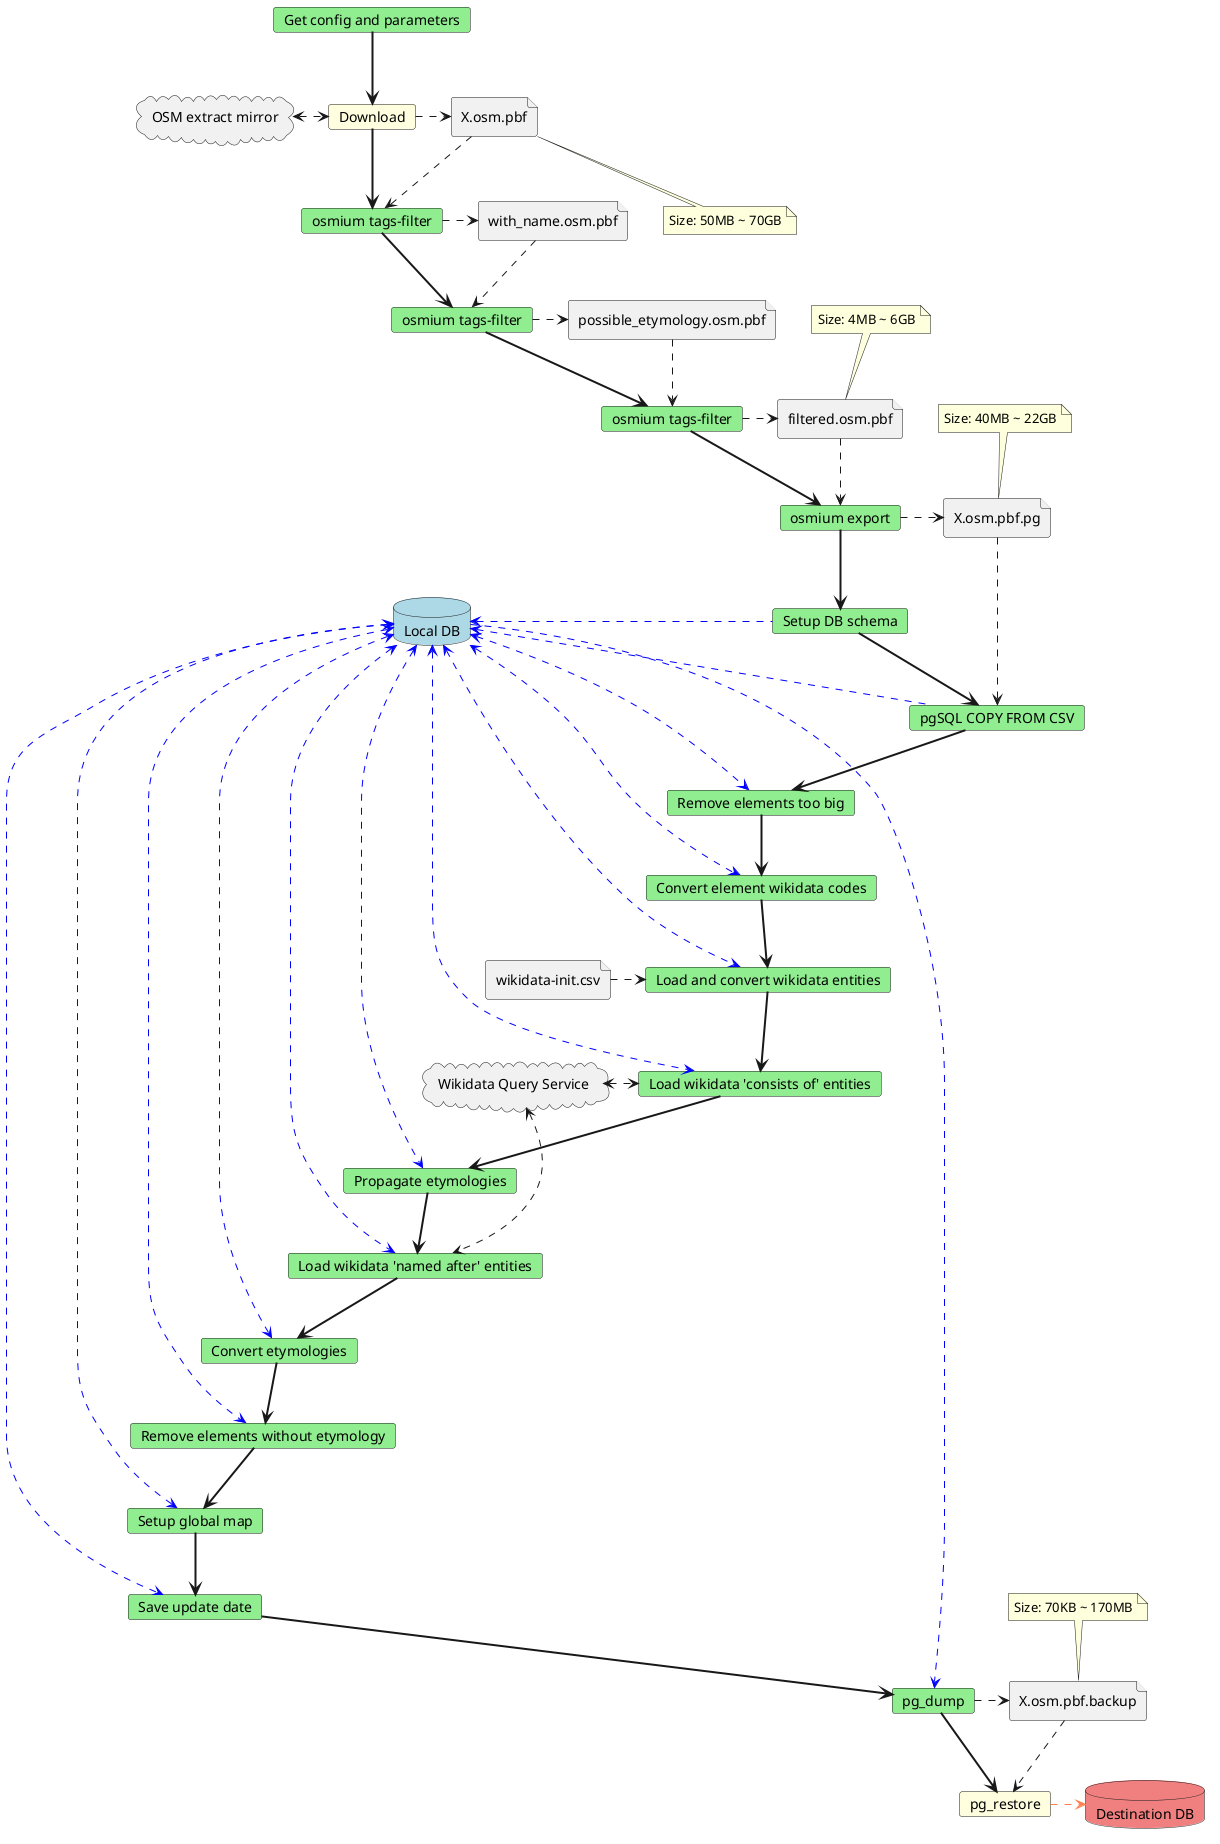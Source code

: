 @startuml db-init

card "Get config and parameters" as param #LightGreen
cloud "OSM extract mirror" as mirror
file X.osm.pbf
card Download #LightYellow
mirror <.> Download
param -[bold]-> Download
Download .> X.osm.pbf

note as xsize
  Size: 50MB ~ 70GB
end note
X.osm.pbf .. xsize

card "osmium tags-filter" as filter1 #LightGreen
file with_name.osm.pbf as file1
X.osm.pbf .> filter1
Download -[bold]-> filter1
filter1 .> file1

card "osmium tags-filter" as filter2 #LightGreen
file possible_etymology.osm.pbf as file2
file1 .> filter2
filter1 -[bold]-> filter2
filter2 .> file2

card "osmium tags-filter" as filter3 #LightGreen
file filtered.osm.pbf as file3
file2 .> filter3
filter2 -[bold]-> filter3
filter3 .> file3

note as 3size
  Size: 4MB ~ 6GB
end note
3size .. file3

card "osmium export" as export #LightGreen
file X.osm.pbf.pg as tsv
file3 .> export
filter3 -[bold]-> export
export .> tsv

note as tsvsize
  Size: 40MB ~ 22GB
end note
tsvsize .. tsv

database "Local DB" as db #LightBlue
card "Setup DB schema" as setup #LightGreen
setup .left.> db #Blue
export -[bold]-> setup

card "pgSQL COPY FROM CSV" as copy #LightGreen
tsv .> copy
setup -[bold]-> copy
copy .left.> db #Blue

card "Remove elements too big" as toobig #LightGreen
toobig <.left.> db #Blue
copy -[bold]-> toobig

card "Convert element wikidata codes" as wdcod #LightGreen
wdcod <.left.> db #Blue
toobig -[bold]-> wdcod

card "Load and convert wikidata entities" as wdent #LightGreen
file "wikidata-init.csv" as csv
csv .> wdent
wdent <.left.> db #Blue
wdcod -[bold]-> wdent

card "Load wikidata 'consists of' entities" as wdcoent #LightGreen
cloud "Wikidata Query Service" as wd
wd <.> wdcoent
wdcoent <.left.> db #Blue
wdent -[bold]-> wdcoent

card "Propagate etymologies" as propagate #LightGreen
propagate <.left.> db #Blue
wdcoent -[bold]-> propagate

card "Load wikidata 'named after' entities" as wdnaent #LightGreen
wd <.> wdnaent
wdnaent <.left.> db #Blue
propagate -[bold]-> wdnaent

card "Convert etymologies" as ety #LightGreen
ety <.left.> db #Blue
wdnaent -[bold]-> ety

card "Remove elements without etymology" as temp #LightGreen
temp <.left.> db #Blue
ety -[bold]-> temp

card "Setup global map" as global #LightGreen
global <.left.> db #Blue
temp -[bold]-> global

card "Save update date" as date #LightGreen
date <.left.> db #Blue
global -[bold]-> date

file X.osm.pbf.backup as backup
card pg_dump #LightGreen
db .> pg_dump #Blue
pg_dump .> backup
date -[bold]-> pg_dump

note as busize
  Size: 70KB ~ 170MB
end note
busize .. backup

database "Destination DB" as destdb #LightCoral
card pg_restore #LightYellow
backup .> pg_restore
pg_restore .> destdb #Coral
pg_dump -[bold]-> pg_restore

@enduml